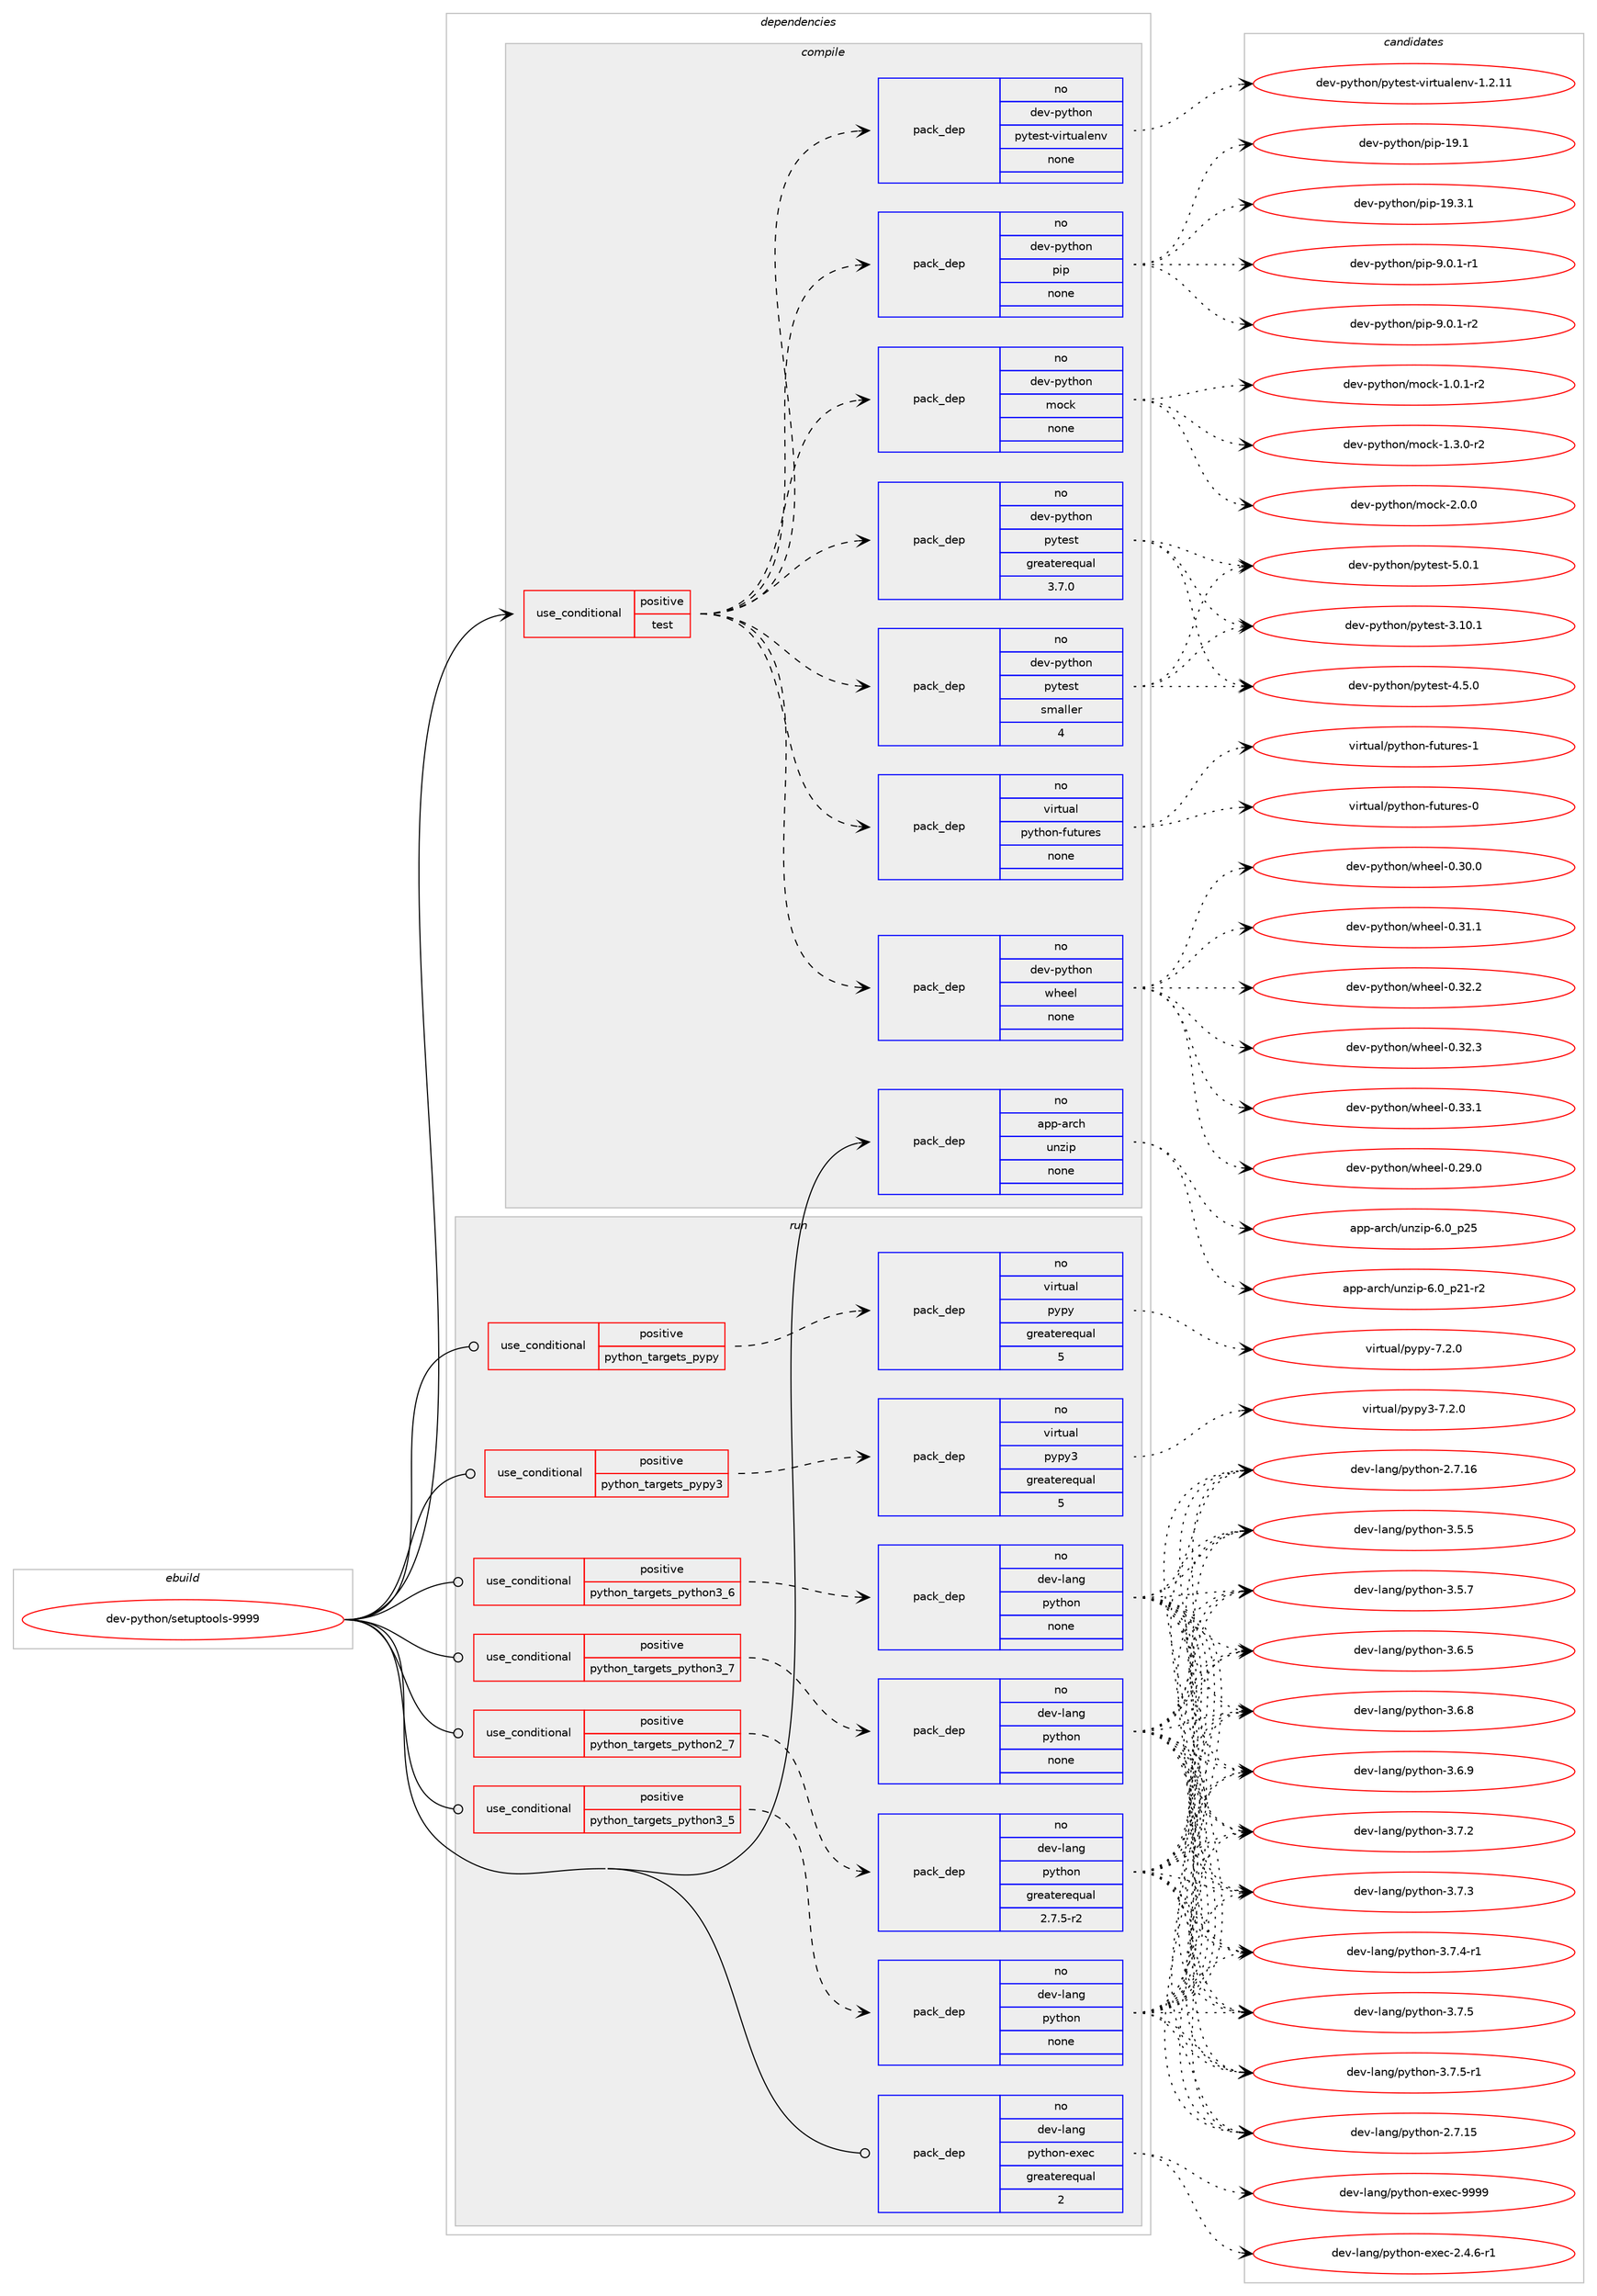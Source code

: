 digraph prolog {

# *************
# Graph options
# *************

newrank=true;
concentrate=true;
compound=true;
graph [rankdir=LR,fontname=Helvetica,fontsize=10,ranksep=1.5];#, ranksep=2.5, nodesep=0.2];
edge  [arrowhead=vee];
node  [fontname=Helvetica,fontsize=10];

# **********
# The ebuild
# **********

subgraph cluster_leftcol {
color=gray;
rank=same;
label=<<i>ebuild</i>>;
id [label="dev-python/setuptools-9999", color=red, width=4, href="../dev-python/setuptools-9999.svg"];
}

# ****************
# The dependencies
# ****************

subgraph cluster_midcol {
color=gray;
label=<<i>dependencies</i>>;
subgraph cluster_compile {
fillcolor="#eeeeee";
style=filled;
label=<<i>compile</i>>;
subgraph cond149256 {
dependency636982 [label=<<TABLE BORDER="0" CELLBORDER="1" CELLSPACING="0" CELLPADDING="4"><TR><TD ROWSPAN="3" CELLPADDING="10">use_conditional</TD></TR><TR><TD>positive</TD></TR><TR><TD>test</TD></TR></TABLE>>, shape=none, color=red];
subgraph pack475845 {
dependency636983 [label=<<TABLE BORDER="0" CELLBORDER="1" CELLSPACING="0" CELLPADDING="4" WIDTH="220"><TR><TD ROWSPAN="6" CELLPADDING="30">pack_dep</TD></TR><TR><TD WIDTH="110">no</TD></TR><TR><TD>dev-python</TD></TR><TR><TD>mock</TD></TR><TR><TD>none</TD></TR><TR><TD></TD></TR></TABLE>>, shape=none, color=blue];
}
dependency636982:e -> dependency636983:w [weight=20,style="dashed",arrowhead="vee"];
subgraph pack475846 {
dependency636984 [label=<<TABLE BORDER="0" CELLBORDER="1" CELLSPACING="0" CELLPADDING="4" WIDTH="220"><TR><TD ROWSPAN="6" CELLPADDING="30">pack_dep</TD></TR><TR><TD WIDTH="110">no</TD></TR><TR><TD>dev-python</TD></TR><TR><TD>pip</TD></TR><TR><TD>none</TD></TR><TR><TD></TD></TR></TABLE>>, shape=none, color=blue];
}
dependency636982:e -> dependency636984:w [weight=20,style="dashed",arrowhead="vee"];
subgraph pack475847 {
dependency636985 [label=<<TABLE BORDER="0" CELLBORDER="1" CELLSPACING="0" CELLPADDING="4" WIDTH="220"><TR><TD ROWSPAN="6" CELLPADDING="30">pack_dep</TD></TR><TR><TD WIDTH="110">no</TD></TR><TR><TD>dev-python</TD></TR><TR><TD>pytest</TD></TR><TR><TD>greaterequal</TD></TR><TR><TD>3.7.0</TD></TR></TABLE>>, shape=none, color=blue];
}
dependency636982:e -> dependency636985:w [weight=20,style="dashed",arrowhead="vee"];
subgraph pack475848 {
dependency636986 [label=<<TABLE BORDER="0" CELLBORDER="1" CELLSPACING="0" CELLPADDING="4" WIDTH="220"><TR><TD ROWSPAN="6" CELLPADDING="30">pack_dep</TD></TR><TR><TD WIDTH="110">no</TD></TR><TR><TD>dev-python</TD></TR><TR><TD>pytest</TD></TR><TR><TD>smaller</TD></TR><TR><TD>4</TD></TR></TABLE>>, shape=none, color=blue];
}
dependency636982:e -> dependency636986:w [weight=20,style="dashed",arrowhead="vee"];
subgraph pack475849 {
dependency636987 [label=<<TABLE BORDER="0" CELLBORDER="1" CELLSPACING="0" CELLPADDING="4" WIDTH="220"><TR><TD ROWSPAN="6" CELLPADDING="30">pack_dep</TD></TR><TR><TD WIDTH="110">no</TD></TR><TR><TD>dev-python</TD></TR><TR><TD>pytest-virtualenv</TD></TR><TR><TD>none</TD></TR><TR><TD></TD></TR></TABLE>>, shape=none, color=blue];
}
dependency636982:e -> dependency636987:w [weight=20,style="dashed",arrowhead="vee"];
subgraph pack475850 {
dependency636988 [label=<<TABLE BORDER="0" CELLBORDER="1" CELLSPACING="0" CELLPADDING="4" WIDTH="220"><TR><TD ROWSPAN="6" CELLPADDING="30">pack_dep</TD></TR><TR><TD WIDTH="110">no</TD></TR><TR><TD>dev-python</TD></TR><TR><TD>wheel</TD></TR><TR><TD>none</TD></TR><TR><TD></TD></TR></TABLE>>, shape=none, color=blue];
}
dependency636982:e -> dependency636988:w [weight=20,style="dashed",arrowhead="vee"];
subgraph pack475851 {
dependency636989 [label=<<TABLE BORDER="0" CELLBORDER="1" CELLSPACING="0" CELLPADDING="4" WIDTH="220"><TR><TD ROWSPAN="6" CELLPADDING="30">pack_dep</TD></TR><TR><TD WIDTH="110">no</TD></TR><TR><TD>virtual</TD></TR><TR><TD>python-futures</TD></TR><TR><TD>none</TD></TR><TR><TD></TD></TR></TABLE>>, shape=none, color=blue];
}
dependency636982:e -> dependency636989:w [weight=20,style="dashed",arrowhead="vee"];
}
id:e -> dependency636982:w [weight=20,style="solid",arrowhead="vee"];
subgraph pack475852 {
dependency636990 [label=<<TABLE BORDER="0" CELLBORDER="1" CELLSPACING="0" CELLPADDING="4" WIDTH="220"><TR><TD ROWSPAN="6" CELLPADDING="30">pack_dep</TD></TR><TR><TD WIDTH="110">no</TD></TR><TR><TD>app-arch</TD></TR><TR><TD>unzip</TD></TR><TR><TD>none</TD></TR><TR><TD></TD></TR></TABLE>>, shape=none, color=blue];
}
id:e -> dependency636990:w [weight=20,style="solid",arrowhead="vee"];
}
subgraph cluster_compileandrun {
fillcolor="#eeeeee";
style=filled;
label=<<i>compile and run</i>>;
}
subgraph cluster_run {
fillcolor="#eeeeee";
style=filled;
label=<<i>run</i>>;
subgraph cond149257 {
dependency636991 [label=<<TABLE BORDER="0" CELLBORDER="1" CELLSPACING="0" CELLPADDING="4"><TR><TD ROWSPAN="3" CELLPADDING="10">use_conditional</TD></TR><TR><TD>positive</TD></TR><TR><TD>python_targets_pypy</TD></TR></TABLE>>, shape=none, color=red];
subgraph pack475853 {
dependency636992 [label=<<TABLE BORDER="0" CELLBORDER="1" CELLSPACING="0" CELLPADDING="4" WIDTH="220"><TR><TD ROWSPAN="6" CELLPADDING="30">pack_dep</TD></TR><TR><TD WIDTH="110">no</TD></TR><TR><TD>virtual</TD></TR><TR><TD>pypy</TD></TR><TR><TD>greaterequal</TD></TR><TR><TD>5</TD></TR></TABLE>>, shape=none, color=blue];
}
dependency636991:e -> dependency636992:w [weight=20,style="dashed",arrowhead="vee"];
}
id:e -> dependency636991:w [weight=20,style="solid",arrowhead="odot"];
subgraph cond149258 {
dependency636993 [label=<<TABLE BORDER="0" CELLBORDER="1" CELLSPACING="0" CELLPADDING="4"><TR><TD ROWSPAN="3" CELLPADDING="10">use_conditional</TD></TR><TR><TD>positive</TD></TR><TR><TD>python_targets_pypy3</TD></TR></TABLE>>, shape=none, color=red];
subgraph pack475854 {
dependency636994 [label=<<TABLE BORDER="0" CELLBORDER="1" CELLSPACING="0" CELLPADDING="4" WIDTH="220"><TR><TD ROWSPAN="6" CELLPADDING="30">pack_dep</TD></TR><TR><TD WIDTH="110">no</TD></TR><TR><TD>virtual</TD></TR><TR><TD>pypy3</TD></TR><TR><TD>greaterequal</TD></TR><TR><TD>5</TD></TR></TABLE>>, shape=none, color=blue];
}
dependency636993:e -> dependency636994:w [weight=20,style="dashed",arrowhead="vee"];
}
id:e -> dependency636993:w [weight=20,style="solid",arrowhead="odot"];
subgraph cond149259 {
dependency636995 [label=<<TABLE BORDER="0" CELLBORDER="1" CELLSPACING="0" CELLPADDING="4"><TR><TD ROWSPAN="3" CELLPADDING="10">use_conditional</TD></TR><TR><TD>positive</TD></TR><TR><TD>python_targets_python2_7</TD></TR></TABLE>>, shape=none, color=red];
subgraph pack475855 {
dependency636996 [label=<<TABLE BORDER="0" CELLBORDER="1" CELLSPACING="0" CELLPADDING="4" WIDTH="220"><TR><TD ROWSPAN="6" CELLPADDING="30">pack_dep</TD></TR><TR><TD WIDTH="110">no</TD></TR><TR><TD>dev-lang</TD></TR><TR><TD>python</TD></TR><TR><TD>greaterequal</TD></TR><TR><TD>2.7.5-r2</TD></TR></TABLE>>, shape=none, color=blue];
}
dependency636995:e -> dependency636996:w [weight=20,style="dashed",arrowhead="vee"];
}
id:e -> dependency636995:w [weight=20,style="solid",arrowhead="odot"];
subgraph cond149260 {
dependency636997 [label=<<TABLE BORDER="0" CELLBORDER="1" CELLSPACING="0" CELLPADDING="4"><TR><TD ROWSPAN="3" CELLPADDING="10">use_conditional</TD></TR><TR><TD>positive</TD></TR><TR><TD>python_targets_python3_5</TD></TR></TABLE>>, shape=none, color=red];
subgraph pack475856 {
dependency636998 [label=<<TABLE BORDER="0" CELLBORDER="1" CELLSPACING="0" CELLPADDING="4" WIDTH="220"><TR><TD ROWSPAN="6" CELLPADDING="30">pack_dep</TD></TR><TR><TD WIDTH="110">no</TD></TR><TR><TD>dev-lang</TD></TR><TR><TD>python</TD></TR><TR><TD>none</TD></TR><TR><TD></TD></TR></TABLE>>, shape=none, color=blue];
}
dependency636997:e -> dependency636998:w [weight=20,style="dashed",arrowhead="vee"];
}
id:e -> dependency636997:w [weight=20,style="solid",arrowhead="odot"];
subgraph cond149261 {
dependency636999 [label=<<TABLE BORDER="0" CELLBORDER="1" CELLSPACING="0" CELLPADDING="4"><TR><TD ROWSPAN="3" CELLPADDING="10">use_conditional</TD></TR><TR><TD>positive</TD></TR><TR><TD>python_targets_python3_6</TD></TR></TABLE>>, shape=none, color=red];
subgraph pack475857 {
dependency637000 [label=<<TABLE BORDER="0" CELLBORDER="1" CELLSPACING="0" CELLPADDING="4" WIDTH="220"><TR><TD ROWSPAN="6" CELLPADDING="30">pack_dep</TD></TR><TR><TD WIDTH="110">no</TD></TR><TR><TD>dev-lang</TD></TR><TR><TD>python</TD></TR><TR><TD>none</TD></TR><TR><TD></TD></TR></TABLE>>, shape=none, color=blue];
}
dependency636999:e -> dependency637000:w [weight=20,style="dashed",arrowhead="vee"];
}
id:e -> dependency636999:w [weight=20,style="solid",arrowhead="odot"];
subgraph cond149262 {
dependency637001 [label=<<TABLE BORDER="0" CELLBORDER="1" CELLSPACING="0" CELLPADDING="4"><TR><TD ROWSPAN="3" CELLPADDING="10">use_conditional</TD></TR><TR><TD>positive</TD></TR><TR><TD>python_targets_python3_7</TD></TR></TABLE>>, shape=none, color=red];
subgraph pack475858 {
dependency637002 [label=<<TABLE BORDER="0" CELLBORDER="1" CELLSPACING="0" CELLPADDING="4" WIDTH="220"><TR><TD ROWSPAN="6" CELLPADDING="30">pack_dep</TD></TR><TR><TD WIDTH="110">no</TD></TR><TR><TD>dev-lang</TD></TR><TR><TD>python</TD></TR><TR><TD>none</TD></TR><TR><TD></TD></TR></TABLE>>, shape=none, color=blue];
}
dependency637001:e -> dependency637002:w [weight=20,style="dashed",arrowhead="vee"];
}
id:e -> dependency637001:w [weight=20,style="solid",arrowhead="odot"];
subgraph pack475859 {
dependency637003 [label=<<TABLE BORDER="0" CELLBORDER="1" CELLSPACING="0" CELLPADDING="4" WIDTH="220"><TR><TD ROWSPAN="6" CELLPADDING="30">pack_dep</TD></TR><TR><TD WIDTH="110">no</TD></TR><TR><TD>dev-lang</TD></TR><TR><TD>python-exec</TD></TR><TR><TD>greaterequal</TD></TR><TR><TD>2</TD></TR></TABLE>>, shape=none, color=blue];
}
id:e -> dependency637003:w [weight=20,style="solid",arrowhead="odot"];
}
}

# **************
# The candidates
# **************

subgraph cluster_choices {
rank=same;
color=gray;
label=<<i>candidates</i>>;

subgraph choice475845 {
color=black;
nodesep=1;
choice1001011184511212111610411111047109111991074549464846494511450 [label="dev-python/mock-1.0.1-r2", color=red, width=4,href="../dev-python/mock-1.0.1-r2.svg"];
choice1001011184511212111610411111047109111991074549465146484511450 [label="dev-python/mock-1.3.0-r2", color=red, width=4,href="../dev-python/mock-1.3.0-r2.svg"];
choice100101118451121211161041111104710911199107455046484648 [label="dev-python/mock-2.0.0", color=red, width=4,href="../dev-python/mock-2.0.0.svg"];
dependency636983:e -> choice1001011184511212111610411111047109111991074549464846494511450:w [style=dotted,weight="100"];
dependency636983:e -> choice1001011184511212111610411111047109111991074549465146484511450:w [style=dotted,weight="100"];
dependency636983:e -> choice100101118451121211161041111104710911199107455046484648:w [style=dotted,weight="100"];
}
subgraph choice475846 {
color=black;
nodesep=1;
choice10010111845112121116104111110471121051124549574649 [label="dev-python/pip-19.1", color=red, width=4,href="../dev-python/pip-19.1.svg"];
choice100101118451121211161041111104711210511245495746514649 [label="dev-python/pip-19.3.1", color=red, width=4,href="../dev-python/pip-19.3.1.svg"];
choice10010111845112121116104111110471121051124557464846494511449 [label="dev-python/pip-9.0.1-r1", color=red, width=4,href="../dev-python/pip-9.0.1-r1.svg"];
choice10010111845112121116104111110471121051124557464846494511450 [label="dev-python/pip-9.0.1-r2", color=red, width=4,href="../dev-python/pip-9.0.1-r2.svg"];
dependency636984:e -> choice10010111845112121116104111110471121051124549574649:w [style=dotted,weight="100"];
dependency636984:e -> choice100101118451121211161041111104711210511245495746514649:w [style=dotted,weight="100"];
dependency636984:e -> choice10010111845112121116104111110471121051124557464846494511449:w [style=dotted,weight="100"];
dependency636984:e -> choice10010111845112121116104111110471121051124557464846494511450:w [style=dotted,weight="100"];
}
subgraph choice475847 {
color=black;
nodesep=1;
choice100101118451121211161041111104711212111610111511645514649484649 [label="dev-python/pytest-3.10.1", color=red, width=4,href="../dev-python/pytest-3.10.1.svg"];
choice1001011184511212111610411111047112121116101115116455246534648 [label="dev-python/pytest-4.5.0", color=red, width=4,href="../dev-python/pytest-4.5.0.svg"];
choice1001011184511212111610411111047112121116101115116455346484649 [label="dev-python/pytest-5.0.1", color=red, width=4,href="../dev-python/pytest-5.0.1.svg"];
dependency636985:e -> choice100101118451121211161041111104711212111610111511645514649484649:w [style=dotted,weight="100"];
dependency636985:e -> choice1001011184511212111610411111047112121116101115116455246534648:w [style=dotted,weight="100"];
dependency636985:e -> choice1001011184511212111610411111047112121116101115116455346484649:w [style=dotted,weight="100"];
}
subgraph choice475848 {
color=black;
nodesep=1;
choice100101118451121211161041111104711212111610111511645514649484649 [label="dev-python/pytest-3.10.1", color=red, width=4,href="../dev-python/pytest-3.10.1.svg"];
choice1001011184511212111610411111047112121116101115116455246534648 [label="dev-python/pytest-4.5.0", color=red, width=4,href="../dev-python/pytest-4.5.0.svg"];
choice1001011184511212111610411111047112121116101115116455346484649 [label="dev-python/pytest-5.0.1", color=red, width=4,href="../dev-python/pytest-5.0.1.svg"];
dependency636986:e -> choice100101118451121211161041111104711212111610111511645514649484649:w [style=dotted,weight="100"];
dependency636986:e -> choice1001011184511212111610411111047112121116101115116455246534648:w [style=dotted,weight="100"];
dependency636986:e -> choice1001011184511212111610411111047112121116101115116455346484649:w [style=dotted,weight="100"];
}
subgraph choice475849 {
color=black;
nodesep=1;
choice1001011184511212111610411111047112121116101115116451181051141161179710810111011845494650464949 [label="dev-python/pytest-virtualenv-1.2.11", color=red, width=4,href="../dev-python/pytest-virtualenv-1.2.11.svg"];
dependency636987:e -> choice1001011184511212111610411111047112121116101115116451181051141161179710810111011845494650464949:w [style=dotted,weight="100"];
}
subgraph choice475850 {
color=black;
nodesep=1;
choice100101118451121211161041111104711910410110110845484650574648 [label="dev-python/wheel-0.29.0", color=red, width=4,href="../dev-python/wheel-0.29.0.svg"];
choice100101118451121211161041111104711910410110110845484651484648 [label="dev-python/wheel-0.30.0", color=red, width=4,href="../dev-python/wheel-0.30.0.svg"];
choice100101118451121211161041111104711910410110110845484651494649 [label="dev-python/wheel-0.31.1", color=red, width=4,href="../dev-python/wheel-0.31.1.svg"];
choice100101118451121211161041111104711910410110110845484651504650 [label="dev-python/wheel-0.32.2", color=red, width=4,href="../dev-python/wheel-0.32.2.svg"];
choice100101118451121211161041111104711910410110110845484651504651 [label="dev-python/wheel-0.32.3", color=red, width=4,href="../dev-python/wheel-0.32.3.svg"];
choice100101118451121211161041111104711910410110110845484651514649 [label="dev-python/wheel-0.33.1", color=red, width=4,href="../dev-python/wheel-0.33.1.svg"];
dependency636988:e -> choice100101118451121211161041111104711910410110110845484650574648:w [style=dotted,weight="100"];
dependency636988:e -> choice100101118451121211161041111104711910410110110845484651484648:w [style=dotted,weight="100"];
dependency636988:e -> choice100101118451121211161041111104711910410110110845484651494649:w [style=dotted,weight="100"];
dependency636988:e -> choice100101118451121211161041111104711910410110110845484651504650:w [style=dotted,weight="100"];
dependency636988:e -> choice100101118451121211161041111104711910410110110845484651504651:w [style=dotted,weight="100"];
dependency636988:e -> choice100101118451121211161041111104711910410110110845484651514649:w [style=dotted,weight="100"];
}
subgraph choice475851 {
color=black;
nodesep=1;
choice1181051141161179710847112121116104111110451021171161171141011154548 [label="virtual/python-futures-0", color=red, width=4,href="../virtual/python-futures-0.svg"];
choice1181051141161179710847112121116104111110451021171161171141011154549 [label="virtual/python-futures-1", color=red, width=4,href="../virtual/python-futures-1.svg"];
dependency636989:e -> choice1181051141161179710847112121116104111110451021171161171141011154548:w [style=dotted,weight="100"];
dependency636989:e -> choice1181051141161179710847112121116104111110451021171161171141011154549:w [style=dotted,weight="100"];
}
subgraph choice475852 {
color=black;
nodesep=1;
choice9711211245971149910447117110122105112455446489511250494511450 [label="app-arch/unzip-6.0_p21-r2", color=red, width=4,href="../app-arch/unzip-6.0_p21-r2.svg"];
choice971121124597114991044711711012210511245544648951125053 [label="app-arch/unzip-6.0_p25", color=red, width=4,href="../app-arch/unzip-6.0_p25.svg"];
dependency636990:e -> choice9711211245971149910447117110122105112455446489511250494511450:w [style=dotted,weight="100"];
dependency636990:e -> choice971121124597114991044711711012210511245544648951125053:w [style=dotted,weight="100"];
}
subgraph choice475853 {
color=black;
nodesep=1;
choice1181051141161179710847112121112121455546504648 [label="virtual/pypy-7.2.0", color=red, width=4,href="../virtual/pypy-7.2.0.svg"];
dependency636992:e -> choice1181051141161179710847112121112121455546504648:w [style=dotted,weight="100"];
}
subgraph choice475854 {
color=black;
nodesep=1;
choice118105114116117971084711212111212151455546504648 [label="virtual/pypy3-7.2.0", color=red, width=4,href="../virtual/pypy3-7.2.0.svg"];
dependency636994:e -> choice118105114116117971084711212111212151455546504648:w [style=dotted,weight="100"];
}
subgraph choice475855 {
color=black;
nodesep=1;
choice10010111845108971101034711212111610411111045504655464953 [label="dev-lang/python-2.7.15", color=red, width=4,href="../dev-lang/python-2.7.15.svg"];
choice10010111845108971101034711212111610411111045504655464954 [label="dev-lang/python-2.7.16", color=red, width=4,href="../dev-lang/python-2.7.16.svg"];
choice100101118451089711010347112121116104111110455146534653 [label="dev-lang/python-3.5.5", color=red, width=4,href="../dev-lang/python-3.5.5.svg"];
choice100101118451089711010347112121116104111110455146534655 [label="dev-lang/python-3.5.7", color=red, width=4,href="../dev-lang/python-3.5.7.svg"];
choice100101118451089711010347112121116104111110455146544653 [label="dev-lang/python-3.6.5", color=red, width=4,href="../dev-lang/python-3.6.5.svg"];
choice100101118451089711010347112121116104111110455146544656 [label="dev-lang/python-3.6.8", color=red, width=4,href="../dev-lang/python-3.6.8.svg"];
choice100101118451089711010347112121116104111110455146544657 [label="dev-lang/python-3.6.9", color=red, width=4,href="../dev-lang/python-3.6.9.svg"];
choice100101118451089711010347112121116104111110455146554650 [label="dev-lang/python-3.7.2", color=red, width=4,href="../dev-lang/python-3.7.2.svg"];
choice100101118451089711010347112121116104111110455146554651 [label="dev-lang/python-3.7.3", color=red, width=4,href="../dev-lang/python-3.7.3.svg"];
choice1001011184510897110103471121211161041111104551465546524511449 [label="dev-lang/python-3.7.4-r1", color=red, width=4,href="../dev-lang/python-3.7.4-r1.svg"];
choice100101118451089711010347112121116104111110455146554653 [label="dev-lang/python-3.7.5", color=red, width=4,href="../dev-lang/python-3.7.5.svg"];
choice1001011184510897110103471121211161041111104551465546534511449 [label="dev-lang/python-3.7.5-r1", color=red, width=4,href="../dev-lang/python-3.7.5-r1.svg"];
dependency636996:e -> choice10010111845108971101034711212111610411111045504655464953:w [style=dotted,weight="100"];
dependency636996:e -> choice10010111845108971101034711212111610411111045504655464954:w [style=dotted,weight="100"];
dependency636996:e -> choice100101118451089711010347112121116104111110455146534653:w [style=dotted,weight="100"];
dependency636996:e -> choice100101118451089711010347112121116104111110455146534655:w [style=dotted,weight="100"];
dependency636996:e -> choice100101118451089711010347112121116104111110455146544653:w [style=dotted,weight="100"];
dependency636996:e -> choice100101118451089711010347112121116104111110455146544656:w [style=dotted,weight="100"];
dependency636996:e -> choice100101118451089711010347112121116104111110455146544657:w [style=dotted,weight="100"];
dependency636996:e -> choice100101118451089711010347112121116104111110455146554650:w [style=dotted,weight="100"];
dependency636996:e -> choice100101118451089711010347112121116104111110455146554651:w [style=dotted,weight="100"];
dependency636996:e -> choice1001011184510897110103471121211161041111104551465546524511449:w [style=dotted,weight="100"];
dependency636996:e -> choice100101118451089711010347112121116104111110455146554653:w [style=dotted,weight="100"];
dependency636996:e -> choice1001011184510897110103471121211161041111104551465546534511449:w [style=dotted,weight="100"];
}
subgraph choice475856 {
color=black;
nodesep=1;
choice10010111845108971101034711212111610411111045504655464953 [label="dev-lang/python-2.7.15", color=red, width=4,href="../dev-lang/python-2.7.15.svg"];
choice10010111845108971101034711212111610411111045504655464954 [label="dev-lang/python-2.7.16", color=red, width=4,href="../dev-lang/python-2.7.16.svg"];
choice100101118451089711010347112121116104111110455146534653 [label="dev-lang/python-3.5.5", color=red, width=4,href="../dev-lang/python-3.5.5.svg"];
choice100101118451089711010347112121116104111110455146534655 [label="dev-lang/python-3.5.7", color=red, width=4,href="../dev-lang/python-3.5.7.svg"];
choice100101118451089711010347112121116104111110455146544653 [label="dev-lang/python-3.6.5", color=red, width=4,href="../dev-lang/python-3.6.5.svg"];
choice100101118451089711010347112121116104111110455146544656 [label="dev-lang/python-3.6.8", color=red, width=4,href="../dev-lang/python-3.6.8.svg"];
choice100101118451089711010347112121116104111110455146544657 [label="dev-lang/python-3.6.9", color=red, width=4,href="../dev-lang/python-3.6.9.svg"];
choice100101118451089711010347112121116104111110455146554650 [label="dev-lang/python-3.7.2", color=red, width=4,href="../dev-lang/python-3.7.2.svg"];
choice100101118451089711010347112121116104111110455146554651 [label="dev-lang/python-3.7.3", color=red, width=4,href="../dev-lang/python-3.7.3.svg"];
choice1001011184510897110103471121211161041111104551465546524511449 [label="dev-lang/python-3.7.4-r1", color=red, width=4,href="../dev-lang/python-3.7.4-r1.svg"];
choice100101118451089711010347112121116104111110455146554653 [label="dev-lang/python-3.7.5", color=red, width=4,href="../dev-lang/python-3.7.5.svg"];
choice1001011184510897110103471121211161041111104551465546534511449 [label="dev-lang/python-3.7.5-r1", color=red, width=4,href="../dev-lang/python-3.7.5-r1.svg"];
dependency636998:e -> choice10010111845108971101034711212111610411111045504655464953:w [style=dotted,weight="100"];
dependency636998:e -> choice10010111845108971101034711212111610411111045504655464954:w [style=dotted,weight="100"];
dependency636998:e -> choice100101118451089711010347112121116104111110455146534653:w [style=dotted,weight="100"];
dependency636998:e -> choice100101118451089711010347112121116104111110455146534655:w [style=dotted,weight="100"];
dependency636998:e -> choice100101118451089711010347112121116104111110455146544653:w [style=dotted,weight="100"];
dependency636998:e -> choice100101118451089711010347112121116104111110455146544656:w [style=dotted,weight="100"];
dependency636998:e -> choice100101118451089711010347112121116104111110455146544657:w [style=dotted,weight="100"];
dependency636998:e -> choice100101118451089711010347112121116104111110455146554650:w [style=dotted,weight="100"];
dependency636998:e -> choice100101118451089711010347112121116104111110455146554651:w [style=dotted,weight="100"];
dependency636998:e -> choice1001011184510897110103471121211161041111104551465546524511449:w [style=dotted,weight="100"];
dependency636998:e -> choice100101118451089711010347112121116104111110455146554653:w [style=dotted,weight="100"];
dependency636998:e -> choice1001011184510897110103471121211161041111104551465546534511449:w [style=dotted,weight="100"];
}
subgraph choice475857 {
color=black;
nodesep=1;
choice10010111845108971101034711212111610411111045504655464953 [label="dev-lang/python-2.7.15", color=red, width=4,href="../dev-lang/python-2.7.15.svg"];
choice10010111845108971101034711212111610411111045504655464954 [label="dev-lang/python-2.7.16", color=red, width=4,href="../dev-lang/python-2.7.16.svg"];
choice100101118451089711010347112121116104111110455146534653 [label="dev-lang/python-3.5.5", color=red, width=4,href="../dev-lang/python-3.5.5.svg"];
choice100101118451089711010347112121116104111110455146534655 [label="dev-lang/python-3.5.7", color=red, width=4,href="../dev-lang/python-3.5.7.svg"];
choice100101118451089711010347112121116104111110455146544653 [label="dev-lang/python-3.6.5", color=red, width=4,href="../dev-lang/python-3.6.5.svg"];
choice100101118451089711010347112121116104111110455146544656 [label="dev-lang/python-3.6.8", color=red, width=4,href="../dev-lang/python-3.6.8.svg"];
choice100101118451089711010347112121116104111110455146544657 [label="dev-lang/python-3.6.9", color=red, width=4,href="../dev-lang/python-3.6.9.svg"];
choice100101118451089711010347112121116104111110455146554650 [label="dev-lang/python-3.7.2", color=red, width=4,href="../dev-lang/python-3.7.2.svg"];
choice100101118451089711010347112121116104111110455146554651 [label="dev-lang/python-3.7.3", color=red, width=4,href="../dev-lang/python-3.7.3.svg"];
choice1001011184510897110103471121211161041111104551465546524511449 [label="dev-lang/python-3.7.4-r1", color=red, width=4,href="../dev-lang/python-3.7.4-r1.svg"];
choice100101118451089711010347112121116104111110455146554653 [label="dev-lang/python-3.7.5", color=red, width=4,href="../dev-lang/python-3.7.5.svg"];
choice1001011184510897110103471121211161041111104551465546534511449 [label="dev-lang/python-3.7.5-r1", color=red, width=4,href="../dev-lang/python-3.7.5-r1.svg"];
dependency637000:e -> choice10010111845108971101034711212111610411111045504655464953:w [style=dotted,weight="100"];
dependency637000:e -> choice10010111845108971101034711212111610411111045504655464954:w [style=dotted,weight="100"];
dependency637000:e -> choice100101118451089711010347112121116104111110455146534653:w [style=dotted,weight="100"];
dependency637000:e -> choice100101118451089711010347112121116104111110455146534655:w [style=dotted,weight="100"];
dependency637000:e -> choice100101118451089711010347112121116104111110455146544653:w [style=dotted,weight="100"];
dependency637000:e -> choice100101118451089711010347112121116104111110455146544656:w [style=dotted,weight="100"];
dependency637000:e -> choice100101118451089711010347112121116104111110455146544657:w [style=dotted,weight="100"];
dependency637000:e -> choice100101118451089711010347112121116104111110455146554650:w [style=dotted,weight="100"];
dependency637000:e -> choice100101118451089711010347112121116104111110455146554651:w [style=dotted,weight="100"];
dependency637000:e -> choice1001011184510897110103471121211161041111104551465546524511449:w [style=dotted,weight="100"];
dependency637000:e -> choice100101118451089711010347112121116104111110455146554653:w [style=dotted,weight="100"];
dependency637000:e -> choice1001011184510897110103471121211161041111104551465546534511449:w [style=dotted,weight="100"];
}
subgraph choice475858 {
color=black;
nodesep=1;
choice10010111845108971101034711212111610411111045504655464953 [label="dev-lang/python-2.7.15", color=red, width=4,href="../dev-lang/python-2.7.15.svg"];
choice10010111845108971101034711212111610411111045504655464954 [label="dev-lang/python-2.7.16", color=red, width=4,href="../dev-lang/python-2.7.16.svg"];
choice100101118451089711010347112121116104111110455146534653 [label="dev-lang/python-3.5.5", color=red, width=4,href="../dev-lang/python-3.5.5.svg"];
choice100101118451089711010347112121116104111110455146534655 [label="dev-lang/python-3.5.7", color=red, width=4,href="../dev-lang/python-3.5.7.svg"];
choice100101118451089711010347112121116104111110455146544653 [label="dev-lang/python-3.6.5", color=red, width=4,href="../dev-lang/python-3.6.5.svg"];
choice100101118451089711010347112121116104111110455146544656 [label="dev-lang/python-3.6.8", color=red, width=4,href="../dev-lang/python-3.6.8.svg"];
choice100101118451089711010347112121116104111110455146544657 [label="dev-lang/python-3.6.9", color=red, width=4,href="../dev-lang/python-3.6.9.svg"];
choice100101118451089711010347112121116104111110455146554650 [label="dev-lang/python-3.7.2", color=red, width=4,href="../dev-lang/python-3.7.2.svg"];
choice100101118451089711010347112121116104111110455146554651 [label="dev-lang/python-3.7.3", color=red, width=4,href="../dev-lang/python-3.7.3.svg"];
choice1001011184510897110103471121211161041111104551465546524511449 [label="dev-lang/python-3.7.4-r1", color=red, width=4,href="../dev-lang/python-3.7.4-r1.svg"];
choice100101118451089711010347112121116104111110455146554653 [label="dev-lang/python-3.7.5", color=red, width=4,href="../dev-lang/python-3.7.5.svg"];
choice1001011184510897110103471121211161041111104551465546534511449 [label="dev-lang/python-3.7.5-r1", color=red, width=4,href="../dev-lang/python-3.7.5-r1.svg"];
dependency637002:e -> choice10010111845108971101034711212111610411111045504655464953:w [style=dotted,weight="100"];
dependency637002:e -> choice10010111845108971101034711212111610411111045504655464954:w [style=dotted,weight="100"];
dependency637002:e -> choice100101118451089711010347112121116104111110455146534653:w [style=dotted,weight="100"];
dependency637002:e -> choice100101118451089711010347112121116104111110455146534655:w [style=dotted,weight="100"];
dependency637002:e -> choice100101118451089711010347112121116104111110455146544653:w [style=dotted,weight="100"];
dependency637002:e -> choice100101118451089711010347112121116104111110455146544656:w [style=dotted,weight="100"];
dependency637002:e -> choice100101118451089711010347112121116104111110455146544657:w [style=dotted,weight="100"];
dependency637002:e -> choice100101118451089711010347112121116104111110455146554650:w [style=dotted,weight="100"];
dependency637002:e -> choice100101118451089711010347112121116104111110455146554651:w [style=dotted,weight="100"];
dependency637002:e -> choice1001011184510897110103471121211161041111104551465546524511449:w [style=dotted,weight="100"];
dependency637002:e -> choice100101118451089711010347112121116104111110455146554653:w [style=dotted,weight="100"];
dependency637002:e -> choice1001011184510897110103471121211161041111104551465546534511449:w [style=dotted,weight="100"];
}
subgraph choice475859 {
color=black;
nodesep=1;
choice10010111845108971101034711212111610411111045101120101994550465246544511449 [label="dev-lang/python-exec-2.4.6-r1", color=red, width=4,href="../dev-lang/python-exec-2.4.6-r1.svg"];
choice10010111845108971101034711212111610411111045101120101994557575757 [label="dev-lang/python-exec-9999", color=red, width=4,href="../dev-lang/python-exec-9999.svg"];
dependency637003:e -> choice10010111845108971101034711212111610411111045101120101994550465246544511449:w [style=dotted,weight="100"];
dependency637003:e -> choice10010111845108971101034711212111610411111045101120101994557575757:w [style=dotted,weight="100"];
}
}

}
